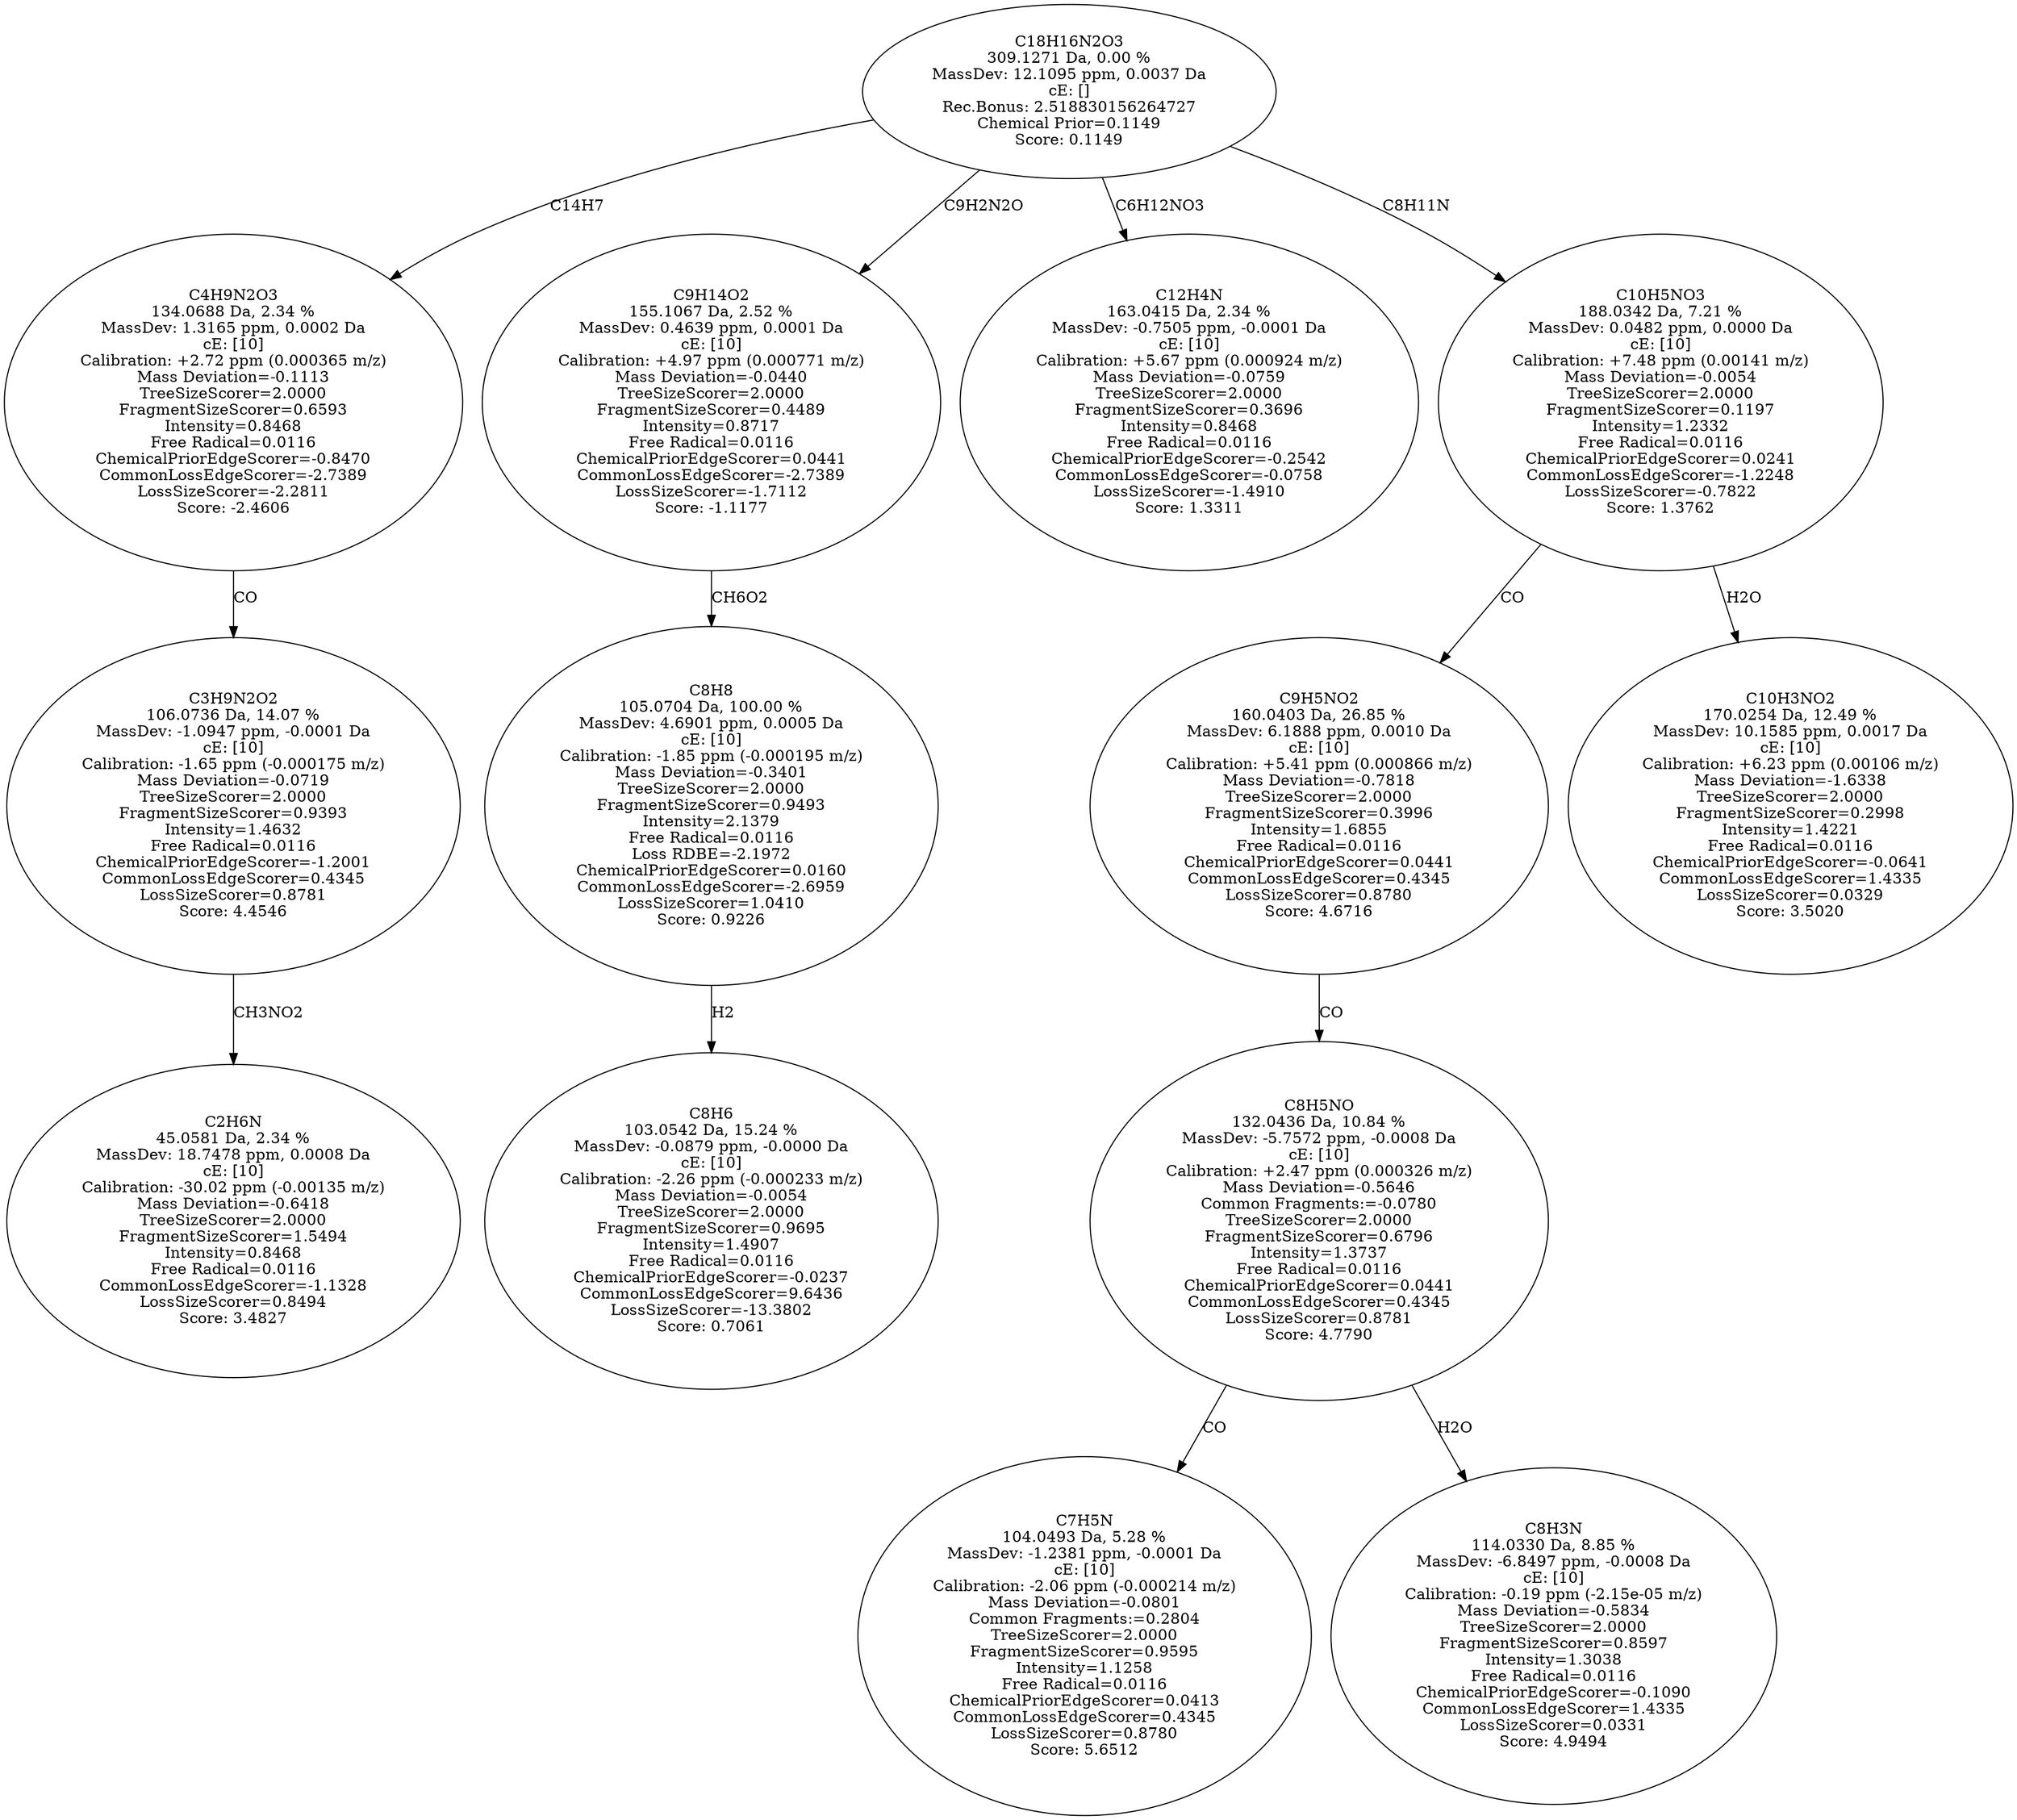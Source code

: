 strict digraph {
v1 [label="C2H6N\n45.0581 Da, 2.34 %\nMassDev: 18.7478 ppm, 0.0008 Da\ncE: [10]\nCalibration: -30.02 ppm (-0.00135 m/z)\nMass Deviation=-0.6418\nTreeSizeScorer=2.0000\nFragmentSizeScorer=1.5494\nIntensity=0.8468\nFree Radical=0.0116\nCommonLossEdgeScorer=-1.1328\nLossSizeScorer=0.8494\nScore: 3.4827"];
v2 [label="C3H9N2O2\n106.0736 Da, 14.07 %\nMassDev: -1.0947 ppm, -0.0001 Da\ncE: [10]\nCalibration: -1.65 ppm (-0.000175 m/z)\nMass Deviation=-0.0719\nTreeSizeScorer=2.0000\nFragmentSizeScorer=0.9393\nIntensity=1.4632\nFree Radical=0.0116\nChemicalPriorEdgeScorer=-1.2001\nCommonLossEdgeScorer=0.4345\nLossSizeScorer=0.8781\nScore: 4.4546"];
v3 [label="C4H9N2O3\n134.0688 Da, 2.34 %\nMassDev: 1.3165 ppm, 0.0002 Da\ncE: [10]\nCalibration: +2.72 ppm (0.000365 m/z)\nMass Deviation=-0.1113\nTreeSizeScorer=2.0000\nFragmentSizeScorer=0.6593\nIntensity=0.8468\nFree Radical=0.0116\nChemicalPriorEdgeScorer=-0.8470\nCommonLossEdgeScorer=-2.7389\nLossSizeScorer=-2.2811\nScore: -2.4606"];
v4 [label="C8H6\n103.0542 Da, 15.24 %\nMassDev: -0.0879 ppm, -0.0000 Da\ncE: [10]\nCalibration: -2.26 ppm (-0.000233 m/z)\nMass Deviation=-0.0054\nTreeSizeScorer=2.0000\nFragmentSizeScorer=0.9695\nIntensity=1.4907\nFree Radical=0.0116\nChemicalPriorEdgeScorer=-0.0237\nCommonLossEdgeScorer=9.6436\nLossSizeScorer=-13.3802\nScore: 0.7061"];
v5 [label="C8H8\n105.0704 Da, 100.00 %\nMassDev: 4.6901 ppm, 0.0005 Da\ncE: [10]\nCalibration: -1.85 ppm (-0.000195 m/z)\nMass Deviation=-0.3401\nTreeSizeScorer=2.0000\nFragmentSizeScorer=0.9493\nIntensity=2.1379\nFree Radical=0.0116\nLoss RDBE=-2.1972\nChemicalPriorEdgeScorer=0.0160\nCommonLossEdgeScorer=-2.6959\nLossSizeScorer=1.0410\nScore: 0.9226"];
v6 [label="C9H14O2\n155.1067 Da, 2.52 %\nMassDev: 0.4639 ppm, 0.0001 Da\ncE: [10]\nCalibration: +4.97 ppm (0.000771 m/z)\nMass Deviation=-0.0440\nTreeSizeScorer=2.0000\nFragmentSizeScorer=0.4489\nIntensity=0.8717\nFree Radical=0.0116\nChemicalPriorEdgeScorer=0.0441\nCommonLossEdgeScorer=-2.7389\nLossSizeScorer=-1.7112\nScore: -1.1177"];
v7 [label="C12H4N\n163.0415 Da, 2.34 %\nMassDev: -0.7505 ppm, -0.0001 Da\ncE: [10]\nCalibration: +5.67 ppm (0.000924 m/z)\nMass Deviation=-0.0759\nTreeSizeScorer=2.0000\nFragmentSizeScorer=0.3696\nIntensity=0.8468\nFree Radical=0.0116\nChemicalPriorEdgeScorer=-0.2542\nCommonLossEdgeScorer=-0.0758\nLossSizeScorer=-1.4910\nScore: 1.3311"];
v8 [label="C7H5N\n104.0493 Da, 5.28 %\nMassDev: -1.2381 ppm, -0.0001 Da\ncE: [10]\nCalibration: -2.06 ppm (-0.000214 m/z)\nMass Deviation=-0.0801\nCommon Fragments:=0.2804\nTreeSizeScorer=2.0000\nFragmentSizeScorer=0.9595\nIntensity=1.1258\nFree Radical=0.0116\nChemicalPriorEdgeScorer=0.0413\nCommonLossEdgeScorer=0.4345\nLossSizeScorer=0.8780\nScore: 5.6512"];
v9 [label="C8H3N\n114.0330 Da, 8.85 %\nMassDev: -6.8497 ppm, -0.0008 Da\ncE: [10]\nCalibration: -0.19 ppm (-2.15e-05 m/z)\nMass Deviation=-0.5834\nTreeSizeScorer=2.0000\nFragmentSizeScorer=0.8597\nIntensity=1.3038\nFree Radical=0.0116\nChemicalPriorEdgeScorer=-0.1090\nCommonLossEdgeScorer=1.4335\nLossSizeScorer=0.0331\nScore: 4.9494"];
v10 [label="C8H5NO\n132.0436 Da, 10.84 %\nMassDev: -5.7572 ppm, -0.0008 Da\ncE: [10]\nCalibration: +2.47 ppm (0.000326 m/z)\nMass Deviation=-0.5646\nCommon Fragments:=-0.0780\nTreeSizeScorer=2.0000\nFragmentSizeScorer=0.6796\nIntensity=1.3737\nFree Radical=0.0116\nChemicalPriorEdgeScorer=0.0441\nCommonLossEdgeScorer=0.4345\nLossSizeScorer=0.8781\nScore: 4.7790"];
v11 [label="C9H5NO2\n160.0403 Da, 26.85 %\nMassDev: 6.1888 ppm, 0.0010 Da\ncE: [10]\nCalibration: +5.41 ppm (0.000866 m/z)\nMass Deviation=-0.7818\nTreeSizeScorer=2.0000\nFragmentSizeScorer=0.3996\nIntensity=1.6855\nFree Radical=0.0116\nChemicalPriorEdgeScorer=0.0441\nCommonLossEdgeScorer=0.4345\nLossSizeScorer=0.8780\nScore: 4.6716"];
v12 [label="C10H3NO2\n170.0254 Da, 12.49 %\nMassDev: 10.1585 ppm, 0.0017 Da\ncE: [10]\nCalibration: +6.23 ppm (0.00106 m/z)\nMass Deviation=-1.6338\nTreeSizeScorer=2.0000\nFragmentSizeScorer=0.2998\nIntensity=1.4221\nFree Radical=0.0116\nChemicalPriorEdgeScorer=-0.0641\nCommonLossEdgeScorer=1.4335\nLossSizeScorer=0.0329\nScore: 3.5020"];
v13 [label="C10H5NO3\n188.0342 Da, 7.21 %\nMassDev: 0.0482 ppm, 0.0000 Da\ncE: [10]\nCalibration: +7.48 ppm (0.00141 m/z)\nMass Deviation=-0.0054\nTreeSizeScorer=2.0000\nFragmentSizeScorer=0.1197\nIntensity=1.2332\nFree Radical=0.0116\nChemicalPriorEdgeScorer=0.0241\nCommonLossEdgeScorer=-1.2248\nLossSizeScorer=-0.7822\nScore: 1.3762"];
v14 [label="C18H16N2O3\n309.1271 Da, 0.00 %\nMassDev: 12.1095 ppm, 0.0037 Da\ncE: []\nRec.Bonus: 2.518830156264727\nChemical Prior=0.1149\nScore: 0.1149"];
v2 -> v1 [label="CH3NO2"];
v3 -> v2 [label="CO"];
v14 -> v3 [label="C14H7"];
v5 -> v4 [label="H2"];
v6 -> v5 [label="CH6O2"];
v14 -> v6 [label="C9H2N2O"];
v14 -> v7 [label="C6H12NO3"];
v10 -> v8 [label="CO"];
v10 -> v9 [label="H2O"];
v11 -> v10 [label="CO"];
v13 -> v11 [label="CO"];
v13 -> v12 [label="H2O"];
v14 -> v13 [label="C8H11N"];
}